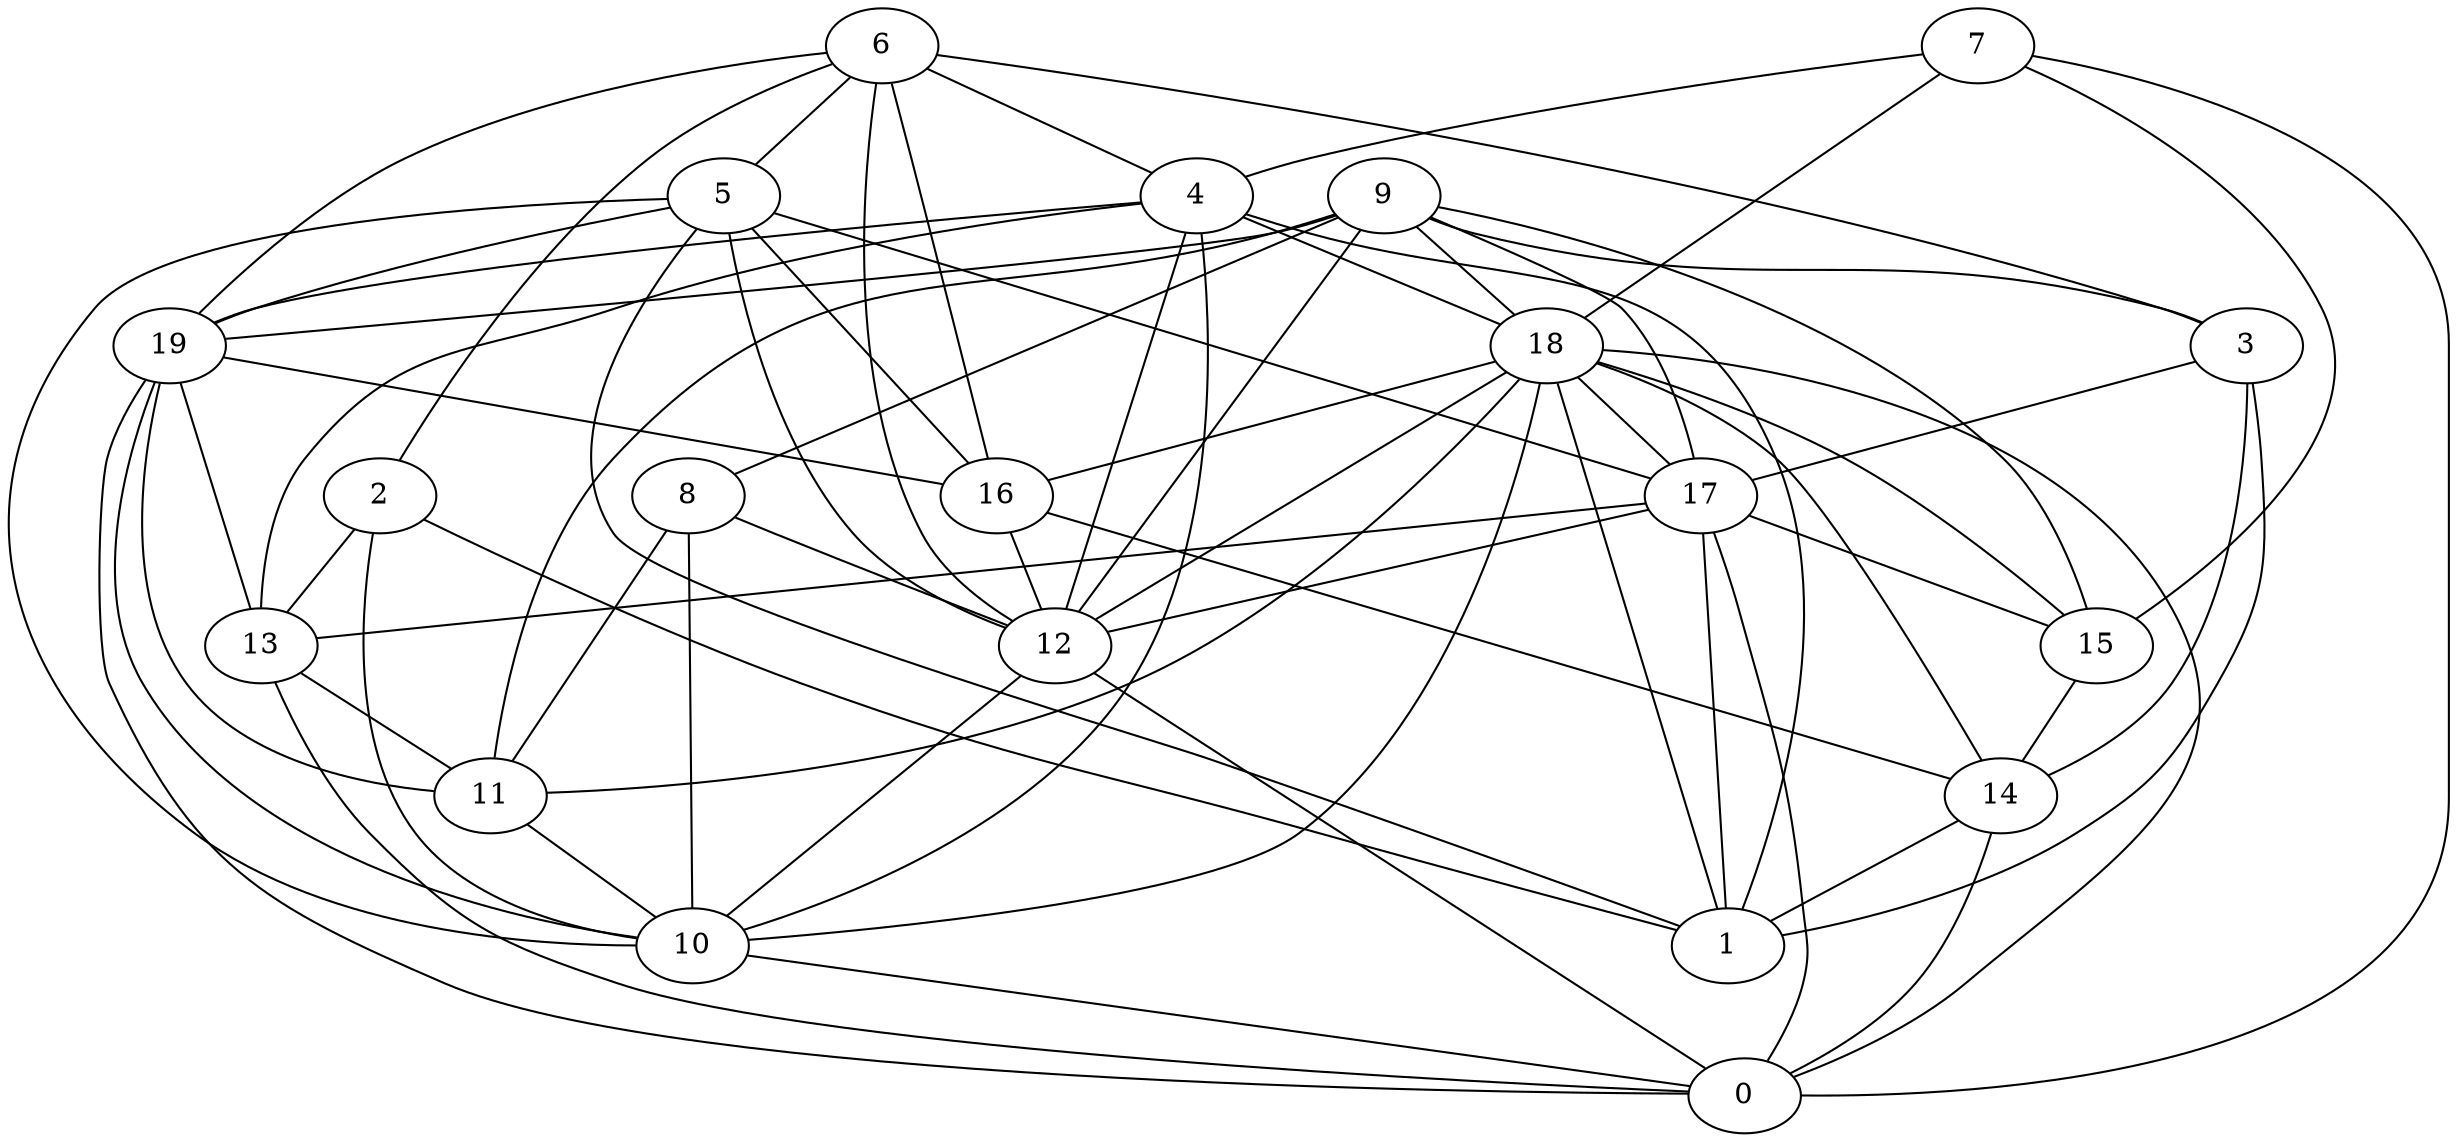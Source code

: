 digraph GG_graph {

subgraph G_graph {
edge [color = black]
"14" -> "1" [dir = none]
"7" -> "18" [dir = none]
"7" -> "4" [dir = none]
"7" -> "15" [dir = none]
"17" -> "12" [dir = none]
"17" -> "1" [dir = none]
"2" -> "13" [dir = none]
"13" -> "0" [dir = none]
"10" -> "0" [dir = none]
"9" -> "8" [dir = none]
"9" -> "15" [dir = none]
"9" -> "19" [dir = none]
"9" -> "12" [dir = none]
"8" -> "12" [dir = none]
"8" -> "10" [dir = none]
"19" -> "16" [dir = none]
"19" -> "10" [dir = none]
"19" -> "0" [dir = none]
"19" -> "11" [dir = none]
"6" -> "4" [dir = none]
"6" -> "2" [dir = none]
"6" -> "19" [dir = none]
"6" -> "12" [dir = none]
"18" -> "12" [dir = none]
"18" -> "16" [dir = none]
"18" -> "17" [dir = none]
"18" -> "10" [dir = none]
"18" -> "14" [dir = none]
"11" -> "10" [dir = none]
"4" -> "10" [dir = none]
"4" -> "19" [dir = none]
"4" -> "13" [dir = none]
"5" -> "16" [dir = none]
"5" -> "19" [dir = none]
"5" -> "1" [dir = none]
"16" -> "14" [dir = none]
"3" -> "14" [dir = none]
"3" -> "17" [dir = none]
"4" -> "18" [dir = none]
"7" -> "0" [dir = none]
"12" -> "0" [dir = none]
"19" -> "13" [dir = none]
"18" -> "0" [dir = none]
"3" -> "1" [dir = none]
"6" -> "5" [dir = none]
"9" -> "18" [dir = none]
"9" -> "11" [dir = none]
"9" -> "17" [dir = none]
"15" -> "14" [dir = none]
"17" -> "0" [dir = none]
"9" -> "3" [dir = none]
"2" -> "10" [dir = none]
"18" -> "11" [dir = none]
"18" -> "1" [dir = none]
"6" -> "16" [dir = none]
"5" -> "12" [dir = none]
"16" -> "12" [dir = none]
"6" -> "3" [dir = none]
"8" -> "11" [dir = none]
"18" -> "15" [dir = none]
"13" -> "11" [dir = none]
"17" -> "15" [dir = none]
"14" -> "0" [dir = none]
"4" -> "12" [dir = none]
"4" -> "1" [dir = none]
"17" -> "13" [dir = none]
"2" -> "1" [dir = none]
"12" -> "10" [dir = none]
"5" -> "17" [dir = none]
"5" -> "10" [dir = none]
}

}
